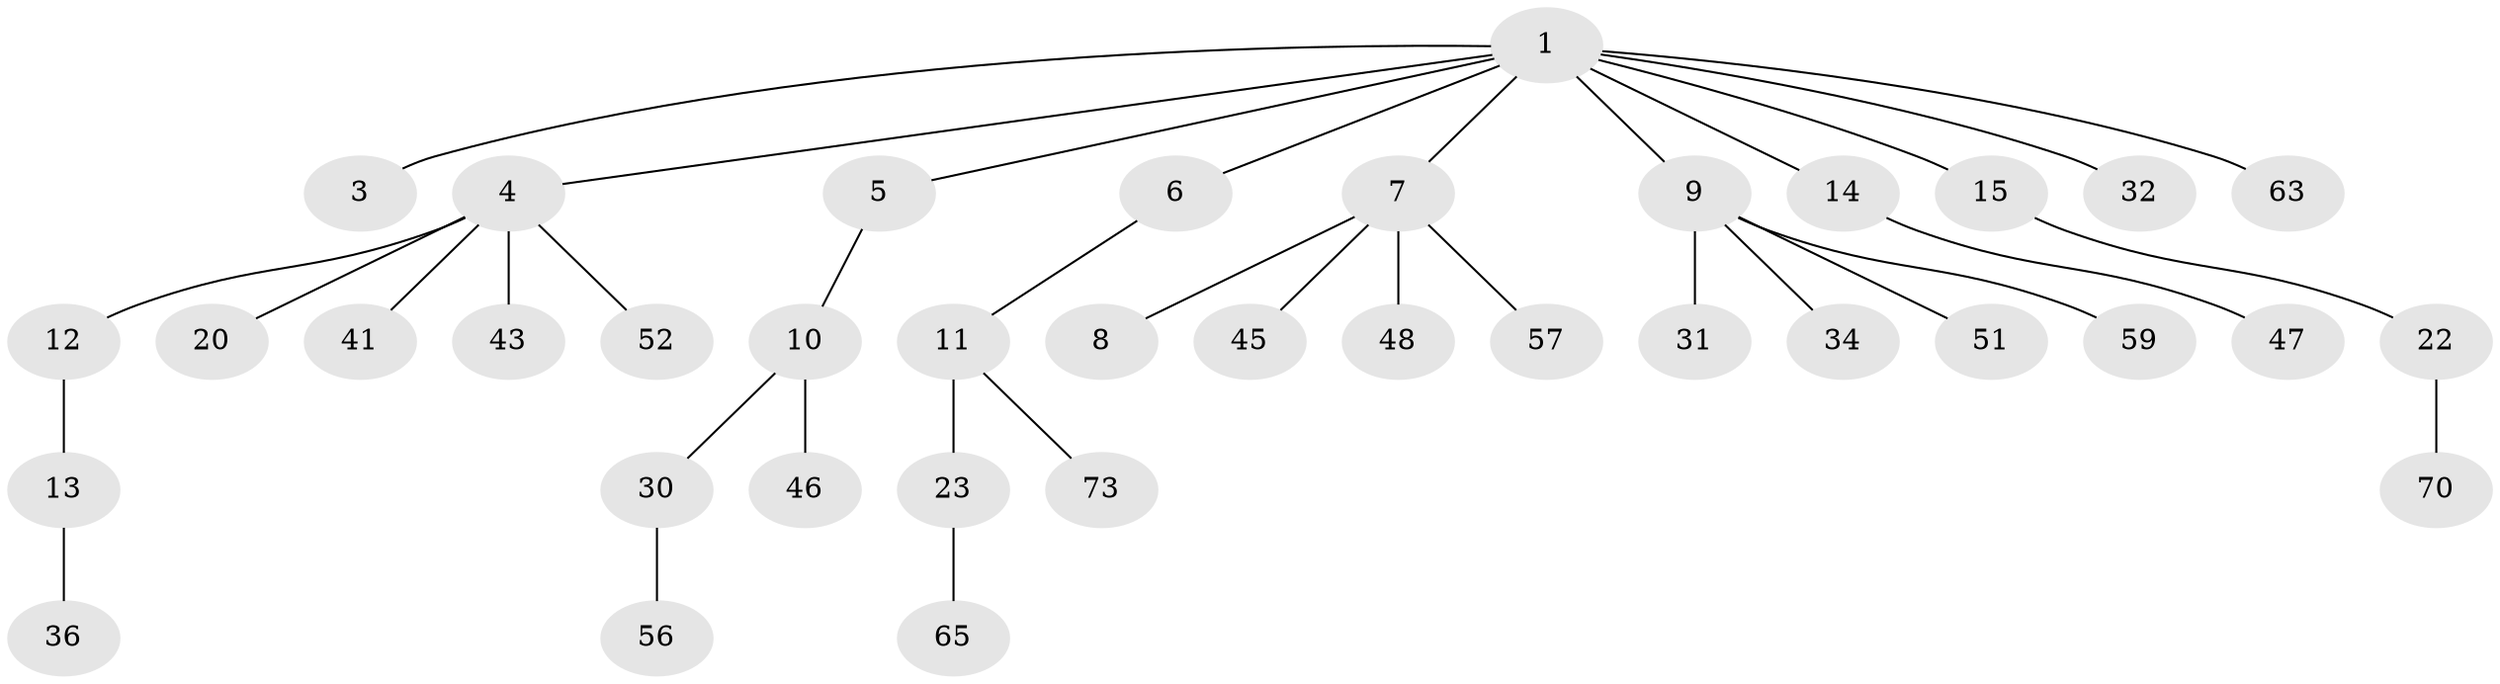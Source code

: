 // original degree distribution, {10: 0.013513513513513514, 2: 0.35135135135135137, 4: 0.05405405405405406, 3: 0.08108108108108109, 1: 0.4594594594594595, 5: 0.02702702702702703, 6: 0.013513513513513514}
// Generated by graph-tools (version 1.1) at 2025/15/03/09/25 04:15:31]
// undirected, 37 vertices, 36 edges
graph export_dot {
graph [start="1"]
  node [color=gray90,style=filled];
  1 [super="+2"];
  3 [super="+74"];
  4 [super="+21"];
  5;
  6 [super="+33"];
  7 [super="+35+37"];
  8;
  9 [super="+29"];
  10 [super="+16+24"];
  11;
  12;
  13;
  14;
  15 [super="+18+19"];
  20;
  22 [super="+28+66"];
  23 [super="+25+42+67+50+54"];
  30 [super="+39"];
  31;
  32 [super="+49"];
  34;
  36 [super="+58"];
  41;
  43;
  45;
  46;
  47;
  48;
  51 [super="+61"];
  52 [super="+60"];
  56;
  57 [super="+72"];
  59 [super="+69"];
  63 [super="+68"];
  65;
  70;
  73;
  1 -- 3;
  1 -- 5;
  1 -- 6;
  1 -- 7;
  1 -- 9;
  1 -- 14;
  1 -- 15;
  1 -- 32;
  1 -- 63;
  1 -- 4;
  4 -- 12;
  4 -- 20;
  4 -- 41;
  4 -- 43;
  4 -- 52;
  5 -- 10;
  6 -- 11;
  7 -- 8;
  7 -- 48;
  7 -- 57;
  7 -- 45;
  9 -- 31;
  9 -- 34;
  9 -- 51;
  9 -- 59;
  10 -- 46;
  10 -- 30;
  11 -- 23;
  11 -- 73;
  12 -- 13;
  13 -- 36;
  14 -- 47;
  15 -- 22;
  22 -- 70;
  23 -- 65;
  30 -- 56;
}
